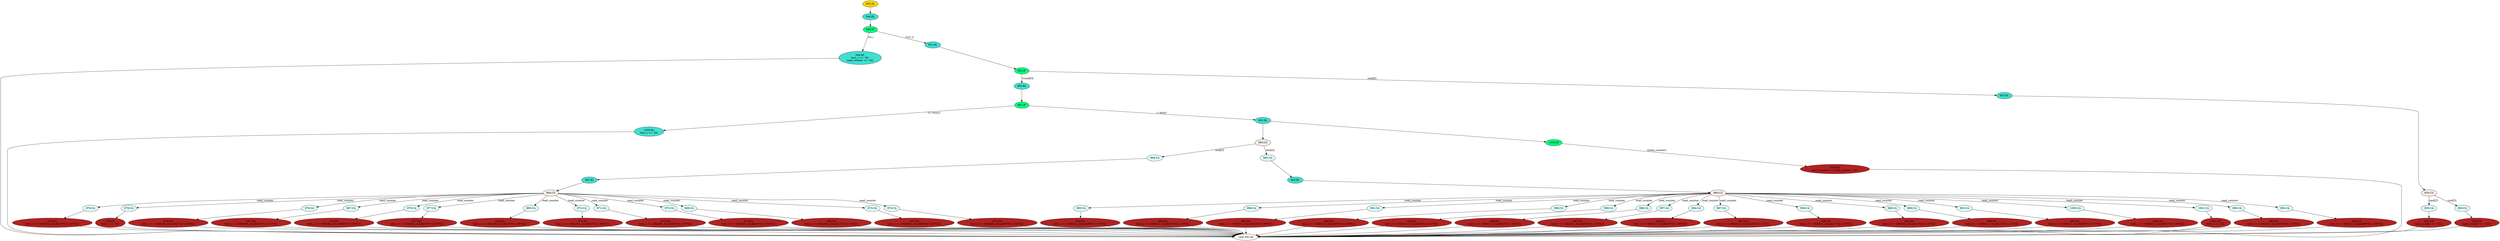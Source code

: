strict digraph "" {
	node [label="\N"];
	"976:CA"	 [ast="<pyverilog.vparser.ast.Case object at 0x7f65e4b8f790>",
		fillcolor=lightcyan,
		label="976:CA",
		statements="[]",
		style=filled,
		typ=Case];
	"976:NS"	 [ast="<pyverilog.vparser.ast.NonblockingSubstitution object at 0x7f65e4b8f810>",
		fillcolor=firebrick,
		label="976:NS
text_o <= SHA384_result[03*32-1:02*32];",
		statements="[<pyverilog.vparser.ast.NonblockingSubstitution object at 0x7f65e4b8f810>]",
		style=filled,
		typ=NonblockingSubstitution];
	"976:CA" -> "976:NS"	 [cond="[]",
		lineno=None];
	"971:NS"	 [ast="<pyverilog.vparser.ast.NonblockingSubstitution object at 0x7f65e4b8fc10>",
		fillcolor=firebrick,
		label="971:NS
text_o <= SHA384_result[08*32-1:07*32];",
		statements="[<pyverilog.vparser.ast.NonblockingSubstitution object at 0x7f65e4b8fc10>]",
		style=filled,
		typ=NonblockingSubstitution];
	"Leaf_943:AL"	 [def_var="['text_o', 'read_counter']",
		label="Leaf_943:AL"];
	"971:NS" -> "Leaf_943:AL"	 [cond="[]",
		lineno=None];
	"956:NS"	 [ast="<pyverilog.vparser.ast.NonblockingSubstitution object at 0x7f65e4b90050>",
		fillcolor=firebrick,
		label="956:NS
read_counter <= 'd15;",
		statements="[<pyverilog.vparser.ast.NonblockingSubstitution object at 0x7f65e4b90050>]",
		style=filled,
		typ=NonblockingSubstitution];
	"956:NS" -> "Leaf_943:AL"	 [cond="[]",
		lineno=None];
	"969:NS"	 [ast="<pyverilog.vparser.ast.NonblockingSubstitution object at 0x7f65e4b901d0>",
		fillcolor=firebrick,
		label="969:NS
text_o <= SHA384_result[10*32-1:09*32];",
		statements="[<pyverilog.vparser.ast.NonblockingSubstitution object at 0x7f65e4b901d0>]",
		style=filled,
		typ=NonblockingSubstitution];
	"969:NS" -> "Leaf_943:AL"	 [cond="[]",
		lineno=None];
	"974:NS"	 [ast="<pyverilog.vparser.ast.NonblockingSubstitution object at 0x7f65e4b90590>",
		fillcolor=firebrick,
		label="974:NS
text_o <= SHA384_result[05*32-1:04*32];",
		statements="[<pyverilog.vparser.ast.NonblockingSubstitution object at 0x7f65e4b90590>]",
		style=filled,
		typ=NonblockingSubstitution];
	"974:NS" -> "Leaf_943:AL"	 [cond="[]",
		lineno=None];
	"979:CA"	 [ast="<pyverilog.vparser.ast.Case object at 0x7f65e4b90950>",
		fillcolor=lightcyan,
		label="979:CA",
		statements="[]",
		style=filled,
		typ=Case];
	"979:NS"	 [ast="<pyverilog.vparser.ast.NonblockingSubstitution object at 0x7f65e4b90990>",
		fillcolor=firebrick,
		label="979:NS
text_o <= 'b0;",
		statements="[<pyverilog.vparser.ast.NonblockingSubstitution object at 0x7f65e4b90990>]",
		style=filled,
		typ=NonblockingSubstitution];
	"979:CA" -> "979:NS"	 [cond="[]",
		lineno=None];
	"995:CA"	 [ast="<pyverilog.vparser.ast.Case object at 0x7f65e4b90ad0>",
		fillcolor=lightcyan,
		label="995:CA",
		statements="[]",
		style=filled,
		typ=Case];
	"995:NS"	 [ast="<pyverilog.vparser.ast.NonblockingSubstitution object at 0x7f65e4b90b50>",
		fillcolor=firebrick,
		label="995:NS
text_o <= SHA512_result[06*32-1:05*32];",
		statements="[<pyverilog.vparser.ast.NonblockingSubstitution object at 0x7f65e4b90b50>]",
		style=filled,
		typ=NonblockingSubstitution];
	"995:CA" -> "995:NS"	 [cond="[]",
		lineno=None];
	"943:AL"	 [ast="<pyverilog.vparser.ast.Always object at 0x7f65e4b90fd0>",
		clk_sens=True,
		fillcolor=gold,
		label="943:AL",
		sens="['clk_i']",
		statements="[]",
		style=filled,
		typ=Always,
		use_var="['busy', 'rst_i', 'read_counter', 'cmd', 'SHA384_result', 'SHA512_result']"];
	"944:BL"	 [ast="<pyverilog.vparser.ast.Block object at 0x7f65e4b92110>",
		fillcolor=turquoise,
		label="944:BL",
		statements="[]",
		style=filled,
		typ=Block];
	"943:AL" -> "944:BL"	 [cond="[]",
		lineno=None];
	"988:NS"	 [ast="<pyverilog.vparser.ast.NonblockingSubstitution object at 0x7f65e4b95d90>",
		fillcolor=firebrick,
		label="988:NS
text_o <= SHA512_result[13*32-1:12*32];",
		statements="[<pyverilog.vparser.ast.NonblockingSubstitution object at 0x7f65e4b95d90>]",
		style=filled,
		typ=NonblockingSubstitution];
	"988:NS" -> "Leaf_943:AL"	 [cond="[]",
		lineno=None];
	"960:BL"	 [ast="<pyverilog.vparser.ast.Block object at 0x7f65e4b92250>",
		fillcolor=turquoise,
		label="960:BL",
		statements="[]",
		style=filled,
		typ=Block];
	"961:IF"	 [ast="<pyverilog.vparser.ast.IfStatement object at 0x7f65e4b92290>",
		fillcolor=springgreen,
		label="961:IF",
		statements="[]",
		style=filled,
		typ=IfStatement];
	"960:BL" -> "961:IF"	 [cond="[]",
		lineno=None];
	"986:CA"	 [ast="<pyverilog.vparser.ast.Case object at 0x7f65e4b95410>",
		fillcolor=lightcyan,
		label="986:CA",
		statements="[]",
		style=filled,
		typ=Case];
	"986:NS"	 [ast="<pyverilog.vparser.ast.NonblockingSubstitution object at 0x7f65e4b95490>",
		fillcolor=firebrick,
		label="986:NS
text_o <= SHA512_result[15*32-1:14*32];",
		statements="[<pyverilog.vparser.ast.NonblockingSubstitution object at 0x7f65e4b95490>]",
		style=filled,
		typ=NonblockingSubstitution];
	"986:CA" -> "986:NS"	 [cond="[]",
		lineno=None];
	"985:NS"	 [ast="<pyverilog.vparser.ast.NonblockingSubstitution object at 0x7f65e4b94fd0>",
		fillcolor=firebrick,
		label="985:NS
text_o <= SHA512_result[16*32-1:15*32];",
		statements="[<pyverilog.vparser.ast.NonblockingSubstitution object at 0x7f65e4b94fd0>]",
		style=filled,
		typ=NonblockingSubstitution];
	"985:NS" -> "Leaf_943:AL"	 [cond="[]",
		lineno=None];
	"978:CA"	 [ast="<pyverilog.vparser.ast.Case object at 0x7f65e4b94910>",
		fillcolor=lightcyan,
		label="978:CA",
		statements="[]",
		style=filled,
		typ=Case];
	"978:NS"	 [ast="<pyverilog.vparser.ast.NonblockingSubstitution object at 0x7f65e4b94990>",
		fillcolor=firebrick,
		label="978:NS
text_o <= SHA384_result[01*32-1:00*32];",
		statements="[<pyverilog.vparser.ast.NonblockingSubstitution object at 0x7f65e4b94990>]",
		style=filled,
		typ=NonblockingSubstitution];
	"978:CA" -> "978:NS"	 [cond="[]",
		lineno=None];
	"991:CA"	 [ast="<pyverilog.vparser.ast.Case object at 0x7f65e4b97a90>",
		fillcolor=lightcyan,
		label="991:CA",
		statements="[]",
		style=filled,
		typ=Case];
	"991:NS"	 [ast="<pyverilog.vparser.ast.NonblockingSubstitution object at 0x7f65e4b97b10>",
		fillcolor=firebrick,
		label="991:NS
text_o <= SHA512_result[10*32-1:09*32];",
		statements="[<pyverilog.vparser.ast.NonblockingSubstitution object at 0x7f65e4b97b10>]",
		style=filled,
		typ=NonblockingSubstitution];
	"991:CA" -> "991:NS"	 [cond="[]",
		lineno=None];
	"999:NS"	 [ast="<pyverilog.vparser.ast.NonblockingSubstitution object at 0x7f65e4b29a90>",
		fillcolor=firebrick,
		label="999:NS
text_o <= SHA512_result[02*32-1:01*32];",
		statements="[<pyverilog.vparser.ast.NonblockingSubstitution object at 0x7f65e4b29a90>]",
		style=filled,
		typ=NonblockingSubstitution];
	"999:NS" -> "Leaf_943:AL"	 [cond="[]",
		lineno=None];
	"955:CA"	 [ast="<pyverilog.vparser.ast.Case object at 0x7f65e4b33a50>",
		fillcolor=lightcyan,
		label="955:CA",
		statements="[]",
		style=filled,
		typ=Case];
	"955:NS"	 [ast="<pyverilog.vparser.ast.NonblockingSubstitution object at 0x7f65e4b33ad0>",
		fillcolor=firebrick,
		label="955:NS
read_counter <= 'd11;",
		statements="[<pyverilog.vparser.ast.NonblockingSubstitution object at 0x7f65e4b33ad0>]",
		style=filled,
		typ=NonblockingSubstitution];
	"955:CA" -> "955:NS"	 [cond="[]",
		lineno=None];
	"997:NS"	 [ast="<pyverilog.vparser.ast.NonblockingSubstitution object at 0x7f65e4b29190>",
		fillcolor=firebrick,
		label="997:NS
text_o <= SHA512_result[04*32-1:03*32];",
		statements="[<pyverilog.vparser.ast.NonblockingSubstitution object at 0x7f65e4b29190>]",
		style=filled,
		typ=NonblockingSubstitution];
	"997:NS" -> "Leaf_943:AL"	 [cond="[]",
		lineno=None];
	"994:NS"	 [ast="<pyverilog.vparser.ast.NonblockingSubstitution object at 0x7f65e4b218d0>",
		fillcolor=firebrick,
		label="994:NS
text_o <= SHA512_result[07*32-1:06*32];",
		statements="[<pyverilog.vparser.ast.NonblockingSubstitution object at 0x7f65e4b218d0>]",
		style=filled,
		typ=NonblockingSubstitution];
	"994:NS" -> "Leaf_943:AL"	 [cond="[]",
		lineno=None];
	"996:CA"	 [ast="<pyverilog.vparser.ast.Case object at 0x7f65e4ce3450>",
		fillcolor=lightcyan,
		label="996:CA",
		statements="[]",
		style=filled,
		typ=Case];
	"996:NS"	 [ast="<pyverilog.vparser.ast.NonblockingSubstitution object at 0x7f65e4b21cd0>",
		fillcolor=firebrick,
		label="996:NS
text_o <= SHA512_result[05*32-1:04*32];",
		statements="[<pyverilog.vparser.ast.NonblockingSubstitution object at 0x7f65e4b21cd0>]",
		style=filled,
		typ=NonblockingSubstitution];
	"996:CA" -> "996:NS"	 [cond="[]",
		lineno=None];
	"978:NS" -> "Leaf_943:AL"	 [cond="[]",
		lineno=None];
	"946:BL"	 [ast="<pyverilog.vparser.ast.Block object at 0x7f65e4b33e90>",
		fillcolor=turquoise,
		label="946:BL
text_o <= 'b0;
read_counter <= 'b0;",
		statements="[<pyverilog.vparser.ast.NonblockingSubstitution object at 0x7f65e4b33ed0>, <pyverilog.vparser.ast.NonblockingSubstitution object \
at 0x7f65e4b3c050>]",
		style=filled,
		typ=Block];
	"946:BL" -> "Leaf_943:AL"	 [cond="[]",
		lineno=None];
	"999:CA"	 [ast="<pyverilog.vparser.ast.Case object at 0x7f65e4b29a10>",
		fillcolor=lightcyan,
		label="999:CA",
		statements="[]",
		style=filled,
		typ=Case];
	"999:CA" -> "999:NS"	 [cond="[]",
		lineno=None];
	"998:CA"	 [ast="<pyverilog.vparser.ast.Case object at 0x7f65e4b29590>",
		fillcolor=lightcyan,
		label="998:CA",
		statements="[]",
		style=filled,
		typ=Case];
	"998:NS"	 [ast="<pyverilog.vparser.ast.NonblockingSubstitution object at 0x7f65e4b29610>",
		fillcolor=firebrick,
		label="998:NS
text_o <= SHA512_result[03*32-1:02*32];",
		statements="[<pyverilog.vparser.ast.NonblockingSubstitution object at 0x7f65e4b29610>]",
		style=filled,
		typ=NonblockingSubstitution];
	"998:CA" -> "998:NS"	 [cond="[]",
		lineno=None];
	"967:CA"	 [ast="<pyverilog.vparser.ast.Case object at 0x7f65e4b92790>",
		fillcolor=lightcyan,
		label="967:CA",
		statements="[]",
		style=filled,
		typ=Case];
	"967:NS"	 [ast="<pyverilog.vparser.ast.NonblockingSubstitution object at 0x7f65e4b92810>",
		fillcolor=firebrick,
		label="967:NS
text_o <= SHA384_result[12*32-1:11*32];",
		statements="[<pyverilog.vparser.ast.NonblockingSubstitution object at 0x7f65e4b92810>]",
		style=filled,
		typ=NonblockingSubstitution];
	"967:CA" -> "967:NS"	 [cond="[]",
		lineno=None];
	"993:NS"	 [ast="<pyverilog.vparser.ast.NonblockingSubstitution object at 0x7f65e4b21450>",
		fillcolor=firebrick,
		label="993:NS
text_o <= SHA512_result[08*32-1:07*32];",
		statements="[<pyverilog.vparser.ast.NonblockingSubstitution object at 0x7f65e4b21450>]",
		style=filled,
		typ=NonblockingSubstitution];
	"993:NS" -> "Leaf_943:AL"	 [cond="[]",
		lineno=None];
	"964:CA"	 [ast="<pyverilog.vparser.ast.Case object at 0x7f65e4b92610>",
		fillcolor=lightcyan,
		label="964:CA",
		statements="[]",
		style=filled,
		typ=Case];
	"965:BL"	 [ast="<pyverilog.vparser.ast.Block object at 0x7f65e4b92690>",
		fillcolor=turquoise,
		label="965:BL",
		statements="[]",
		style=filled,
		typ=Block];
	"964:CA" -> "965:BL"	 [cond="[]",
		lineno=None];
	"997:CA"	 [ast="<pyverilog.vparser.ast.Case object at 0x7f65e4b29110>",
		fillcolor=lightcyan,
		label="997:CA",
		statements="[]",
		style=filled,
		typ=Case];
	"997:CA" -> "997:NS"	 [cond="[]",
		lineno=None];
	"1001:NS"	 [ast="<pyverilog.vparser.ast.NonblockingSubstitution object at 0x7f65e4b33390>",
		fillcolor=firebrick,
		label="1001:NS
text_o <= 'b0;",
		statements="[<pyverilog.vparser.ast.NonblockingSubstitution object at 0x7f65e4b33390>]",
		style=filled,
		typ=NonblockingSubstitution];
	"1001:NS" -> "Leaf_943:AL"	 [cond="[]",
		lineno=None];
	"970:CA"	 [ast="<pyverilog.vparser.ast.Case object at 0x7f65e4b93110>",
		fillcolor=lightcyan,
		label="970:CA",
		statements="[]",
		style=filled,
		typ=Case];
	"970:NS"	 [ast="<pyverilog.vparser.ast.NonblockingSubstitution object at 0x7f65e4b93190>",
		fillcolor=firebrick,
		label="970:NS
text_o <= SHA384_result[09*32-1:08*32];",
		statements="[<pyverilog.vparser.ast.NonblockingSubstitution object at 0x7f65e4b93190>]",
		style=filled,
		typ=NonblockingSubstitution];
	"970:CA" -> "970:NS"	 [cond="[]",
		lineno=None];
	"995:NS" -> "Leaf_943:AL"	 [cond="[]",
		lineno=None];
	"992:NS"	 [ast="<pyverilog.vparser.ast.NonblockingSubstitution object at 0x7f65e4b97f90>",
		fillcolor=firebrick,
		label="992:NS
text_o <= SHA512_result[09*32-1:08*32];",
		statements="[<pyverilog.vparser.ast.NonblockingSubstitution object at 0x7f65e4b97f90>]",
		style=filled,
		typ=NonblockingSubstitution];
	"992:NS" -> "Leaf_943:AL"	 [cond="[]",
		lineno=None];
	"1009:BL"	 [ast="<pyverilog.vparser.ast.Block object at 0x7f65e4b922d0>",
		fillcolor=turquoise,
		label="1009:BL
text_o <= 'b0;",
		statements="[<pyverilog.vparser.ast.NonblockingSubstitution object at 0x7f65e4b92310>]",
		style=filled,
		typ=Block];
	"1009:BL" -> "Leaf_943:AL"	 [cond="[]",
		lineno=None];
	"977:CA"	 [ast="<pyverilog.vparser.ast.Case object at 0x7f65e4b94490>",
		fillcolor=lightcyan,
		label="977:CA",
		statements="[]",
		style=filled,
		typ=Case];
	"977:NS"	 [ast="<pyverilog.vparser.ast.NonblockingSubstitution object at 0x7f65e4b94510>",
		fillcolor=firebrick,
		label="977:NS
text_o <= SHA384_result[02*32-1:01*32];",
		statements="[<pyverilog.vparser.ast.NonblockingSubstitution object at 0x7f65e4b94510>]",
		style=filled,
		typ=NonblockingSubstitution];
	"977:CA" -> "977:NS"	 [cond="[]",
		lineno=None];
	"961:IF" -> "1009:BL"	 [cond="['busy']",
		label="!((~busy))",
		lineno=961];
	"962:BL"	 [ast="<pyverilog.vparser.ast.Block object at 0x7f65e4b92490>",
		fillcolor=turquoise,
		label="962:BL",
		statements="[]",
		style=filled,
		typ=Block];
	"961:IF" -> "962:BL"	 [cond="['busy']",
		label="(~busy)",
		lineno=961];
	"973:NS"	 [ast="<pyverilog.vparser.ast.NonblockingSubstitution object at 0x7f65e4b93b50>",
		fillcolor=firebrick,
		label="973:NS
text_o <= SHA384_result[06*32-1:05*32];",
		statements="[<pyverilog.vparser.ast.NonblockingSubstitution object at 0x7f65e4b93b50>]",
		style=filled,
		typ=NonblockingSubstitution];
	"973:NS" -> "Leaf_943:AL"	 [cond="[]",
		lineno=None];
	"966:CS"	 [ast="<pyverilog.vparser.ast.CaseStatement object at 0x7f65e4b926d0>",
		fillcolor=linen,
		label="966:CS",
		statements="[]",
		style=filled,
		typ=CaseStatement];
	"965:BL" -> "966:CS"	 [cond="[]",
		lineno=None];
	"953:BL"	 [ast="<pyverilog.vparser.ast.Block object at 0x7f65e4b33910>",
		fillcolor=turquoise,
		label="953:BL",
		statements="[]",
		style=filled,
		typ=Block];
	"954:CS"	 [ast="<pyverilog.vparser.ast.CaseStatement object at 0x7f65e4b33950>",
		fillcolor=linen,
		label="954:CS",
		statements="[]",
		style=filled,
		typ=CaseStatement];
	"953:BL" -> "954:CS"	 [cond="[]",
		lineno=None];
	"968:NS"	 [ast="<pyverilog.vparser.ast.NonblockingSubstitution object at 0x7f65e4b92c50>",
		fillcolor=firebrick,
		label="968:NS
text_o <= SHA384_result[11*32-1:10*32];",
		statements="[<pyverilog.vparser.ast.NonblockingSubstitution object at 0x7f65e4b92c50>]",
		style=filled,
		typ=NonblockingSubstitution];
	"968:NS" -> "Leaf_943:AL"	 [cond="[]",
		lineno=None];
	"1000:NS"	 [ast="<pyverilog.vparser.ast.NonblockingSubstitution object at 0x7f65e4b29f10>",
		fillcolor=firebrick,
		label="1000:NS
text_o <= SHA512_result[01*32-1:00*32];",
		statements="[<pyverilog.vparser.ast.NonblockingSubstitution object at 0x7f65e4b29f10>]",
		style=filled,
		typ=NonblockingSubstitution];
	"1000:NS" -> "Leaf_943:AL"	 [cond="[]",
		lineno=None];
	"991:NS" -> "Leaf_943:AL"	 [cond="[]",
		lineno=None];
	"994:CA"	 [ast="<pyverilog.vparser.ast.Case object at 0x7f65e4b21850>",
		fillcolor=lightcyan,
		label="994:CA",
		statements="[]",
		style=filled,
		typ=Case];
	"994:CA" -> "994:NS"	 [cond="[]",
		lineno=None];
	"952:IF"	 [ast="<pyverilog.vparser.ast.IfStatement object at 0x7f65e4b92210>",
		fillcolor=springgreen,
		label="952:IF",
		statements="[]",
		style=filled,
		typ=IfStatement];
	"952:IF" -> "960:BL"	 [cond="['cmd']",
		label="!(cmd[0])",
		lineno=952];
	"952:IF" -> "953:BL"	 [cond="['cmd']",
		label="cmd[0]",
		lineno=952];
	"970:NS" -> "Leaf_943:AL"	 [cond="[]",
		lineno=None];
	"986:NS" -> "Leaf_943:AL"	 [cond="[]",
		lineno=None];
	"996:NS" -> "Leaf_943:AL"	 [cond="[]",
		lineno=None];
	"969:CA"	 [ast="<pyverilog.vparser.ast.Case object at 0x7f65e4b93050>",
		fillcolor=lightcyan,
		label="969:CA",
		statements="[]",
		style=filled,
		typ=Case];
	"969:CA" -> "969:NS"	 [cond="[]",
		lineno=None];
	"983:BL"	 [ast="<pyverilog.vparser.ast.Block object at 0x7f65e4b94e50>",
		fillcolor=turquoise,
		label="983:BL",
		statements="[]",
		style=filled,
		typ=Block];
	"984:CS"	 [ast="<pyverilog.vparser.ast.CaseStatement object at 0x7f65e4b94e90>",
		fillcolor=linen,
		label="984:CS",
		statements="[]",
		style=filled,
		typ=CaseStatement];
	"983:BL" -> "984:CS"	 [cond="[]",
		lineno=None];
	"966:CS" -> "976:CA"	 [cond="['read_counter']",
		label=read_counter,
		lineno=966];
	"966:CS" -> "979:CA"	 [cond="['read_counter']",
		label=read_counter,
		lineno=966];
	"966:CS" -> "978:CA"	 [cond="['read_counter']",
		label=read_counter,
		lineno=966];
	"966:CS" -> "967:CA"	 [cond="['read_counter']",
		label=read_counter,
		lineno=966];
	"966:CS" -> "970:CA"	 [cond="['read_counter']",
		label=read_counter,
		lineno=966];
	"966:CS" -> "977:CA"	 [cond="['read_counter']",
		label=read_counter,
		lineno=966];
	"966:CS" -> "969:CA"	 [cond="['read_counter']",
		label=read_counter,
		lineno=966];
	"972:CA"	 [ast="<pyverilog.vparser.ast.Case object at 0x7f65e4b93650>",
		fillcolor=lightcyan,
		label="972:CA",
		statements="[]",
		style=filled,
		typ=Case];
	"966:CS" -> "972:CA"	 [cond="['read_counter']",
		label=read_counter,
		lineno=966];
	"971:CA"	 [ast="<pyverilog.vparser.ast.Case object at 0x7f65e4b93590>",
		fillcolor=lightcyan,
		label="971:CA",
		statements="[]",
		style=filled,
		typ=Case];
	"966:CS" -> "971:CA"	 [cond="['read_counter']",
		label=read_counter,
		lineno=966];
	"975:CA"	 [ast="<pyverilog.vparser.ast.Case object at 0x7f65e4b94050>",
		fillcolor=lightcyan,
		label="975:CA",
		statements="[]",
		style=filled,
		typ=Case];
	"966:CS" -> "975:CA"	 [cond="['read_counter']",
		label=read_counter,
		lineno=966];
	"968:CA"	 [ast="<pyverilog.vparser.ast.Case object at 0x7f65e4b92bd0>",
		fillcolor=lightcyan,
		label="968:CA",
		statements="[]",
		style=filled,
		typ=Case];
	"966:CS" -> "968:CA"	 [cond="['read_counter']",
		label=read_counter,
		lineno=966];
	"973:CA"	 [ast="<pyverilog.vparser.ast.Case object at 0x7f65e4b93ad0>",
		fillcolor=lightcyan,
		label="973:CA",
		statements="[]",
		style=filled,
		typ=Case];
	"966:CS" -> "973:CA"	 [cond="['read_counter']",
		label=read_counter,
		lineno=966];
	"974:CA"	 [ast="<pyverilog.vparser.ast.Case object at 0x7f65e4b93f50>",
		fillcolor=lightcyan,
		label="974:CA",
		statements="[]",
		style=filled,
		typ=Case];
	"966:CS" -> "974:CA"	 [cond="['read_counter']",
		label=read_counter,
		lineno=966];
	"972:NS"	 [ast="<pyverilog.vparser.ast.NonblockingSubstitution object at 0x7f65e4b936d0>",
		fillcolor=firebrick,
		label="972:NS
text_o <= SHA384_result[07*32-1:06*32];",
		statements="[<pyverilog.vparser.ast.NonblockingSubstitution object at 0x7f65e4b936d0>]",
		style=filled,
		typ=NonblockingSubstitution];
	"972:CA" -> "972:NS"	 [cond="[]",
		lineno=None];
	"975:NS"	 [ast="<pyverilog.vparser.ast.NonblockingSubstitution object at 0x7f65e4b940d0>",
		fillcolor=firebrick,
		label="975:NS
text_o <= SHA384_result[04*32-1:03*32];",
		statements="[<pyverilog.vparser.ast.NonblockingSubstitution object at 0x7f65e4b940d0>]",
		style=filled,
		typ=NonblockingSubstitution];
	"975:NS" -> "Leaf_943:AL"	 [cond="[]",
		lineno=None];
	"976:NS" -> "Leaf_943:AL"	 [cond="[]",
		lineno=None];
	"987:CA"	 [ast="<pyverilog.vparser.ast.Case object at 0x7f65e4b95890>",
		fillcolor=lightcyan,
		label="987:CA",
		statements="[]",
		style=filled,
		typ=Case];
	"987:NS"	 [ast="<pyverilog.vparser.ast.NonblockingSubstitution object at 0x7f65e4b95910>",
		fillcolor=firebrick,
		label="987:NS
text_o <= SHA512_result[14*32-1:13*32];",
		statements="[<pyverilog.vparser.ast.NonblockingSubstitution object at 0x7f65e4b95910>]",
		style=filled,
		typ=NonblockingSubstitution];
	"987:CA" -> "987:NS"	 [cond="[]",
		lineno=None];
	"982:CA"	 [ast="<pyverilog.vparser.ast.Case object at 0x7f65e4b94dd0>",
		fillcolor=lightcyan,
		label="982:CA",
		statements="[]",
		style=filled,
		typ=Case];
	"982:CA" -> "983:BL"	 [cond="[]",
		lineno=None];
	"971:CA" -> "971:NS"	 [cond="[]",
		lineno=None];
	"990:CA"	 [ast="<pyverilog.vparser.ast.Case object at 0x7f65e4b97610>",
		fillcolor=lightcyan,
		label="990:CA",
		statements="[]",
		style=filled,
		typ=Case];
	"990:NS"	 [ast="<pyverilog.vparser.ast.NonblockingSubstitution object at 0x7f65e4b97690>",
		fillcolor=firebrick,
		label="990:NS
text_o <= SHA512_result[11*32-1:10*32];",
		statements="[<pyverilog.vparser.ast.NonblockingSubstitution object at 0x7f65e4b97690>]",
		style=filled,
		typ=NonblockingSubstitution];
	"990:CA" -> "990:NS"	 [cond="[]",
		lineno=None];
	"988:CA"	 [ast="<pyverilog.vparser.ast.Case object at 0x7f65e4b95d10>",
		fillcolor=lightcyan,
		label="988:CA",
		statements="[]",
		style=filled,
		typ=Case];
	"988:CA" -> "988:NS"	 [cond="[]",
		lineno=None];
	"989:CA"	 [ast="<pyverilog.vparser.ast.Case object at 0x7f65e4b97190>",
		fillcolor=lightcyan,
		label="989:CA",
		statements="[]",
		style=filled,
		typ=Case];
	"989:NS"	 [ast="<pyverilog.vparser.ast.NonblockingSubstitution object at 0x7f65e4b97210>",
		fillcolor=firebrick,
		label="989:NS
text_o <= SHA512_result[12*32-1:11*32];",
		statements="[<pyverilog.vparser.ast.NonblockingSubstitution object at 0x7f65e4b97210>]",
		style=filled,
		typ=NonblockingSubstitution];
	"989:CA" -> "989:NS"	 [cond="[]",
		lineno=None];
	"956:CA"	 [ast="<pyverilog.vparser.ast.Case object at 0x7f65e4b33c90>",
		fillcolor=lightcyan,
		label="956:CA",
		statements="[]",
		style=filled,
		typ=Case];
	"956:CA" -> "956:NS"	 [cond="[]",
		lineno=None];
	"993:CA"	 [ast="<pyverilog.vparser.ast.Case object at 0x7f65e4b213d0>",
		fillcolor=lightcyan,
		label="993:CA",
		statements="[]",
		style=filled,
		typ=Case];
	"993:CA" -> "993:NS"	 [cond="[]",
		lineno=None];
	"963:CS"	 [ast="<pyverilog.vparser.ast.CaseStatement object at 0x7f65e4b924d0>",
		fillcolor=linen,
		label="963:CS",
		statements="[]",
		style=filled,
		typ=CaseStatement];
	"963:CS" -> "964:CA"	 [cond="['cmd']",
		label="cmd[3]",
		lineno=963];
	"963:CS" -> "982:CA"	 [cond="['cmd']",
		label="cmd[3]",
		lineno=963];
	"972:NS" -> "Leaf_943:AL"	 [cond="[]",
		lineno=None];
	"1005:IF"	 [ast="<pyverilog.vparser.ast.IfStatement object at 0x7f65e4b33510>",
		fillcolor=springgreen,
		label="1005:IF",
		statements="[]",
		style=filled,
		typ=IfStatement];
	"1006:NS"	 [ast="<pyverilog.vparser.ast.NonblockingSubstitution object at 0x7f65e4b33550>",
		fillcolor=firebrick,
		label="1006:NS
read_counter <= read_counter - 'd1;",
		statements="[<pyverilog.vparser.ast.NonblockingSubstitution object at 0x7f65e4b33550>]",
		style=filled,
		typ=NonblockingSubstitution];
	"1005:IF" -> "1006:NS"	 [cond="['read_counter']",
		label="(|read_counter)",
		lineno=1005];
	"1006:NS" -> "Leaf_943:AL"	 [cond="[]",
		lineno=None];
	"975:CA" -> "975:NS"	 [cond="[]",
		lineno=None];
	"1000:CA"	 [ast="<pyverilog.vparser.ast.Case object at 0x7f65e4b29e90>",
		fillcolor=lightcyan,
		label="1000:CA",
		statements="[]",
		style=filled,
		typ=Case];
	"1000:CA" -> "1000:NS"	 [cond="[]",
		lineno=None];
	"987:NS" -> "Leaf_943:AL"	 [cond="[]",
		lineno=None];
	"977:NS" -> "Leaf_943:AL"	 [cond="[]",
		lineno=None];
	"968:CA" -> "968:NS"	 [cond="[]",
		lineno=None];
	"990:NS" -> "Leaf_943:AL"	 [cond="[]",
		lineno=None];
	"1001:CA"	 [ast="<pyverilog.vparser.ast.Case object at 0x7f65e4b33350>",
		fillcolor=lightcyan,
		label="1001:CA",
		statements="[]",
		style=filled,
		typ=Case];
	"1001:CA" -> "1001:NS"	 [cond="[]",
		lineno=None];
	"945:IF"	 [ast="<pyverilog.vparser.ast.IfStatement object at 0x7f65e4b92150>",
		fillcolor=springgreen,
		label="945:IF",
		statements="[]",
		style=filled,
		typ=IfStatement];
	"944:BL" -> "945:IF"	 [cond="[]",
		lineno=None];
	"985:CA"	 [ast="<pyverilog.vparser.ast.Case object at 0x7f65e4b94f50>",
		fillcolor=lightcyan,
		label="985:CA",
		statements="[]",
		style=filled,
		typ=Case];
	"985:CA" -> "985:NS"	 [cond="[]",
		lineno=None];
	"973:CA" -> "973:NS"	 [cond="[]",
		lineno=None];
	"951:BL"	 [ast="<pyverilog.vparser.ast.Block object at 0x7f65e4b921d0>",
		fillcolor=turquoise,
		label="951:BL",
		statements="[]",
		style=filled,
		typ=Block];
	"951:BL" -> "952:IF"	 [cond="[]",
		lineno=None];
	"955:NS" -> "Leaf_943:AL"	 [cond="[]",
		lineno=None];
	"967:NS" -> "Leaf_943:AL"	 [cond="[]",
		lineno=None];
	"974:CA" -> "974:NS"	 [cond="[]",
		lineno=None];
	"992:CA"	 [ast="<pyverilog.vparser.ast.Case object at 0x7f65e4b97f10>",
		fillcolor=lightcyan,
		label="992:CA",
		statements="[]",
		style=filled,
		typ=Case];
	"992:CA" -> "992:NS"	 [cond="[]",
		lineno=None];
	"984:CS" -> "995:CA"	 [cond="['read_counter']",
		label=read_counter,
		lineno=984];
	"984:CS" -> "986:CA"	 [cond="['read_counter']",
		label=read_counter,
		lineno=984];
	"984:CS" -> "991:CA"	 [cond="['read_counter']",
		label=read_counter,
		lineno=984];
	"984:CS" -> "996:CA"	 [cond="['read_counter']",
		label=read_counter,
		lineno=984];
	"984:CS" -> "999:CA"	 [cond="['read_counter']",
		label=read_counter,
		lineno=984];
	"984:CS" -> "998:CA"	 [cond="['read_counter']",
		label=read_counter,
		lineno=984];
	"984:CS" -> "997:CA"	 [cond="['read_counter']",
		label=read_counter,
		lineno=984];
	"984:CS" -> "994:CA"	 [cond="['read_counter']",
		label=read_counter,
		lineno=984];
	"984:CS" -> "987:CA"	 [cond="['read_counter']",
		label=read_counter,
		lineno=984];
	"984:CS" -> "990:CA"	 [cond="['read_counter']",
		label=read_counter,
		lineno=984];
	"984:CS" -> "988:CA"	 [cond="['read_counter']",
		label=read_counter,
		lineno=984];
	"984:CS" -> "989:CA"	 [cond="['read_counter']",
		label=read_counter,
		lineno=984];
	"984:CS" -> "993:CA"	 [cond="['read_counter']",
		label=read_counter,
		lineno=984];
	"984:CS" -> "1000:CA"	 [cond="['read_counter']",
		label=read_counter,
		lineno=984];
	"984:CS" -> "1001:CA"	 [cond="['read_counter']",
		label=read_counter,
		lineno=984];
	"984:CS" -> "985:CA"	 [cond="['read_counter']",
		label=read_counter,
		lineno=984];
	"984:CS" -> "992:CA"	 [cond="['read_counter']",
		label=read_counter,
		lineno=984];
	"954:CS" -> "955:CA"	 [cond="['cmd']",
		label="cmd[3]",
		lineno=954];
	"954:CS" -> "956:CA"	 [cond="['cmd']",
		label="cmd[3]",
		lineno=954];
	"945:IF" -> "946:BL"	 [cond="['rst_i']",
		label=rst_i,
		lineno=945];
	"945:IF" -> "951:BL"	 [cond="['rst_i']",
		label="!(rst_i)",
		lineno=945];
	"998:NS" -> "Leaf_943:AL"	 [cond="[]",
		lineno=None];
	"989:NS" -> "Leaf_943:AL"	 [cond="[]",
		lineno=None];
	"962:BL" -> "963:CS"	 [cond="[]",
		lineno=None];
	"962:BL" -> "1005:IF"	 [cond="[]",
		lineno=None];
	"979:NS" -> "Leaf_943:AL"	 [cond="[]",
		lineno=None];
}
